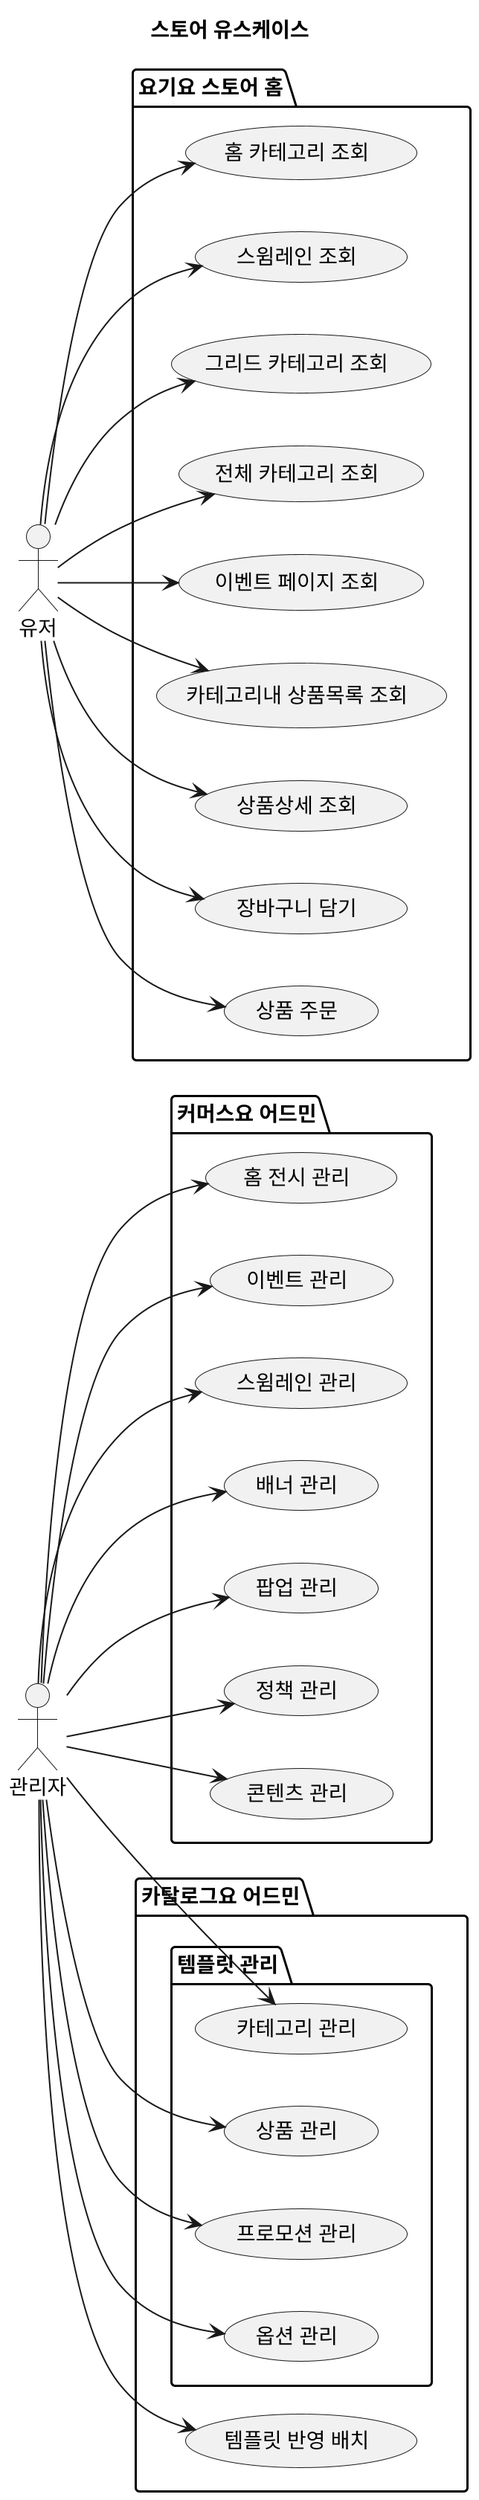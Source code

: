@startuml 마이데이터 유스케이스
skinparam defaultFontName D2Coding

scale 2

title 스토어 유스케이스

left to right direction
actor "관리자" as admin
actor "유저" as user

package "요기요 스토어 홈" as ygy_app {
    usecase "홈 카테고리 조회" as home_category
    usecase "스윔레인 조회" as swimlane
    usecase "그리드 카테고리 조회" as grid_category
    usecase "전체 카테고리 조회" as total_category
    usecase "이벤트 페이지 조회" as event_page
    usecase "카테고리내 상품목록 조회" as category_products
    usecase "상품상세 조회" as product_detail
    usecase "장바구니 담기" as cart
    usecase "상품 주문" as order
}

package "커머스요 어드민" as commerceyo_admin {
    usecase "홈 전시 관리" as home_display_management
    usecase "이벤트 관리" as event_management
    usecase "스윔레인 관리" as swimlane_management
    usecase "배너 관리" as banner_management
    usecase "팝업 관리" as popup_management
    usecase "정책 관리" as policy_management
    usecase "콘텐츠 관리" as contents_management
}

package "카탈로그요 어드민" as catalogyo_admin {
    package "템플릿 관리" as catalogyo_template {
        usecase "카테고리 관리" as category_management
        usecase "상품 관리" as product_management
        usecase "프로모션 관리" as promotion_management
        usecase "옵션 관리" as option_management
    }
    usecase "템플릿 반영 배치" as category_sync_management
}

user --> home_category
user --> swimlane 
user --> grid_category 
user --> total_category 
user --> event_page 
user --> category_products 
user --> product_detail 
user --> cart 
user --> order 

admin --> home_display_management
admin --> event_management
admin --> swimlane_management
admin --> banner_management
admin --> popup_management
admin --> policy_management
admin --> contents_management

admin --> category_sync_management
admin --> category_management
admin --> product_management
admin --> promotion_management
admin --> option_management
@enduml